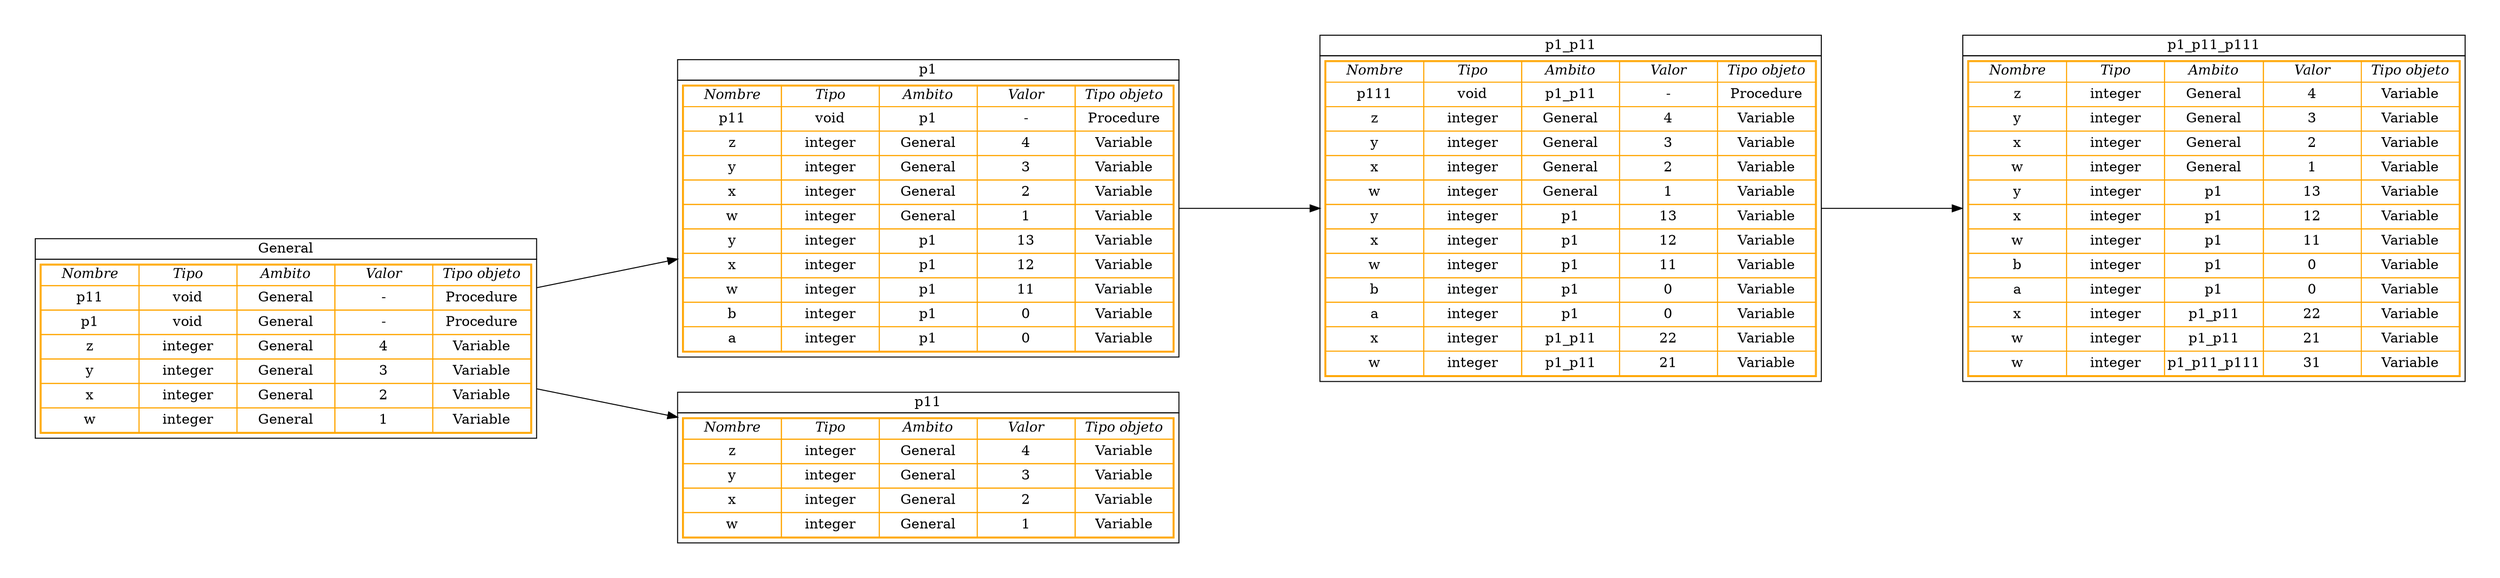 digraph G{
graph [pad="0.5", nodesep="0.5", ranksep="2"]
node[shape = plain]
rankdir = LR;
p1_p11_p111[label=<
<table border='0' cellborder='1' cellspacing='0'>
<tr>
<td>p1_p11_p111</td></tr>
<tr>
<td cellpadding='4'>
<table color='orange' cellspacing='0'>
<tr>
<td width='100'><i>Nombre</i></td>
<td width='100'><i>Tipo</i></td>
<td width='100'><i>Ambito</i></td>
<td width='100'><i>Valor</i></td>
<td width='100'><i>Tipo objeto</i></td>
</tr>

<tr>
	<td height='25'>z</td>
	<td height='25'>integer</td>
	<td height='25'>General</td>
	<td height='25'>4</td>
	<td height='25'>Variable</td>
</tr>
<tr>
	<td height='25'>y</td>
	<td height='25'>integer</td>
	<td height='25'>General</td>
	<td height='25'>3</td>
	<td height='25'>Variable</td>
</tr>
<tr>
	<td height='25'>x</td>
	<td height='25'>integer</td>
	<td height='25'>General</td>
	<td height='25'>2</td>
	<td height='25'>Variable</td>
</tr>
<tr>
	<td height='25'>w</td>
	<td height='25'>integer</td>
	<td height='25'>General</td>
	<td height='25'>1</td>
	<td height='25'>Variable</td>
</tr>
<tr>
	<td height='25'>y</td>
	<td height='25'>integer</td>
	<td height='25'>p1</td>
	<td height='25'>13</td>
	<td height='25'>Variable</td>
</tr>
<tr>
	<td height='25'>x</td>
	<td height='25'>integer</td>
	<td height='25'>p1</td>
	<td height='25'>12</td>
	<td height='25'>Variable</td>
</tr>
<tr>
	<td height='25'>w</td>
	<td height='25'>integer</td>
	<td height='25'>p1</td>
	<td height='25'>11</td>
	<td height='25'>Variable</td>
</tr>
<tr>
	<td height='25'>b</td>
	<td height='25'>integer</td>
	<td height='25'>p1</td>
	<td height='25'>0</td>
	<td height='25'>Variable</td>
</tr>
<tr>
	<td height='25'>a</td>
	<td height='25'>integer</td>
	<td height='25'>p1</td>
	<td height='25'>0</td>
	<td height='25'>Variable</td>
</tr>
<tr>
	<td height='25'>x</td>
	<td height='25'>integer</td>
	<td height='25'>p1_p11</td>
	<td height='25'>22</td>
	<td height='25'>Variable</td>
</tr>
<tr>
	<td height='25'>w</td>
	<td height='25'>integer</td>
	<td height='25'>p1_p11</td>
	<td height='25'>21</td>
	<td height='25'>Variable</td>
</tr>
<tr>
	<td height='25'>w</td>
	<td height='25'>integer</td>
	<td height='25'>p1_p11_p111</td>
	<td height='25'>31</td>
	<td height='25'>Variable</td>
</tr></table>
</td>
</tr>
 </table>>];
p1_p11[label=<
<table border='0' cellborder='1' cellspacing='0'>
<tr>
<td>p1_p11</td></tr>
<tr>
<td cellpadding='4'>
<table color='orange' cellspacing='0'>
<tr>
<td width='100'><i>Nombre</i></td>
<td width='100'><i>Tipo</i></td>
<td width='100'><i>Ambito</i></td>
<td width='100'><i>Valor</i></td>
<td width='100'><i>Tipo objeto</i></td>
</tr>
<tr>
<td height='25'>p111</td>
<td height='25'>void</td>
<td height='25'>p1_p11</td>
<td height='25'>-</td>
<td height='25'>Procedure</td>
</tr>
<tr>
	<td height='25'>z</td>
	<td height='25'>integer</td>
	<td height='25'>General</td>
	<td height='25'>4</td>
	<td height='25'>Variable</td>
</tr>
<tr>
	<td height='25'>y</td>
	<td height='25'>integer</td>
	<td height='25'>General</td>
	<td height='25'>3</td>
	<td height='25'>Variable</td>
</tr>
<tr>
	<td height='25'>x</td>
	<td height='25'>integer</td>
	<td height='25'>General</td>
	<td height='25'>2</td>
	<td height='25'>Variable</td>
</tr>
<tr>
	<td height='25'>w</td>
	<td height='25'>integer</td>
	<td height='25'>General</td>
	<td height='25'>1</td>
	<td height='25'>Variable</td>
</tr>
<tr>
	<td height='25'>y</td>
	<td height='25'>integer</td>
	<td height='25'>p1</td>
	<td height='25'>13</td>
	<td height='25'>Variable</td>
</tr>
<tr>
	<td height='25'>x</td>
	<td height='25'>integer</td>
	<td height='25'>p1</td>
	<td height='25'>12</td>
	<td height='25'>Variable</td>
</tr>
<tr>
	<td height='25'>w</td>
	<td height='25'>integer</td>
	<td height='25'>p1</td>
	<td height='25'>11</td>
	<td height='25'>Variable</td>
</tr>
<tr>
	<td height='25'>b</td>
	<td height='25'>integer</td>
	<td height='25'>p1</td>
	<td height='25'>0</td>
	<td height='25'>Variable</td>
</tr>
<tr>
	<td height='25'>a</td>
	<td height='25'>integer</td>
	<td height='25'>p1</td>
	<td height='25'>0</td>
	<td height='25'>Variable</td>
</tr>
<tr>
	<td height='25'>x</td>
	<td height='25'>integer</td>
	<td height='25'>p1_p11</td>
	<td height='25'>22</td>
	<td height='25'>Variable</td>
</tr>
<tr>
	<td height='25'>w</td>
	<td height='25'>integer</td>
	<td height='25'>p1_p11</td>
	<td height='25'>21</td>
	<td height='25'>Variable</td>
</tr></table>
</td>
</tr>
 </table>>];
p1[label=<
<table border='0' cellborder='1' cellspacing='0'>
<tr>
<td>p1</td></tr>
<tr>
<td cellpadding='4'>
<table color='orange' cellspacing='0'>
<tr>
<td width='100'><i>Nombre</i></td>
<td width='100'><i>Tipo</i></td>
<td width='100'><i>Ambito</i></td>
<td width='100'><i>Valor</i></td>
<td width='100'><i>Tipo objeto</i></td>
</tr>
<tr>
<td height='25'>p11</td>
<td height='25'>void</td>
<td height='25'>p1</td>
<td height='25'>-</td>
<td height='25'>Procedure</td>
</tr>
<tr>
	<td height='25'>z</td>
	<td height='25'>integer</td>
	<td height='25'>General</td>
	<td height='25'>4</td>
	<td height='25'>Variable</td>
</tr>
<tr>
	<td height='25'>y</td>
	<td height='25'>integer</td>
	<td height='25'>General</td>
	<td height='25'>3</td>
	<td height='25'>Variable</td>
</tr>
<tr>
	<td height='25'>x</td>
	<td height='25'>integer</td>
	<td height='25'>General</td>
	<td height='25'>2</td>
	<td height='25'>Variable</td>
</tr>
<tr>
	<td height='25'>w</td>
	<td height='25'>integer</td>
	<td height='25'>General</td>
	<td height='25'>1</td>
	<td height='25'>Variable</td>
</tr>
<tr>
	<td height='25'>y</td>
	<td height='25'>integer</td>
	<td height='25'>p1</td>
	<td height='25'>13</td>
	<td height='25'>Variable</td>
</tr>
<tr>
	<td height='25'>x</td>
	<td height='25'>integer</td>
	<td height='25'>p1</td>
	<td height='25'>12</td>
	<td height='25'>Variable</td>
</tr>
<tr>
	<td height='25'>w</td>
	<td height='25'>integer</td>
	<td height='25'>p1</td>
	<td height='25'>11</td>
	<td height='25'>Variable</td>
</tr>
<tr>
	<td height='25'>b</td>
	<td height='25'>integer</td>
	<td height='25'>p1</td>
	<td height='25'>0</td>
	<td height='25'>Variable</td>
</tr>
<tr>
	<td height='25'>a</td>
	<td height='25'>integer</td>
	<td height='25'>p1</td>
	<td height='25'>0</td>
	<td height='25'>Variable</td>
</tr></table>
</td>
</tr>
 </table>>];
p11[label=<
<table border='0' cellborder='1' cellspacing='0'>
<tr>
<td>p11</td></tr>
<tr>
<td cellpadding='4'>
<table color='orange' cellspacing='0'>
<tr>
<td width='100'><i>Nombre</i></td>
<td width='100'><i>Tipo</i></td>
<td width='100'><i>Ambito</i></td>
<td width='100'><i>Valor</i></td>
<td width='100'><i>Tipo objeto</i></td>
</tr>

<tr>
	<td height='25'>z</td>
	<td height='25'>integer</td>
	<td height='25'>General</td>
	<td height='25'>4</td>
	<td height='25'>Variable</td>
</tr>
<tr>
	<td height='25'>y</td>
	<td height='25'>integer</td>
	<td height='25'>General</td>
	<td height='25'>3</td>
	<td height='25'>Variable</td>
</tr>
<tr>
	<td height='25'>x</td>
	<td height='25'>integer</td>
	<td height='25'>General</td>
	<td height='25'>2</td>
	<td height='25'>Variable</td>
</tr>
<tr>
	<td height='25'>w</td>
	<td height='25'>integer</td>
	<td height='25'>General</td>
	<td height='25'>1</td>
	<td height='25'>Variable</td>
</tr></table>
</td>
</tr>
 </table>>];
General[label=<
<table border='0' cellborder='1' cellspacing='0'>
<tr>
<td>General</td></tr>
<tr>
<td cellpadding='4'>
<table color='orange' cellspacing='0'>
<tr>
<td width='100'><i>Nombre</i></td>
<td width='100'><i>Tipo</i></td>
<td width='100'><i>Ambito</i></td>
<td width='100'><i>Valor</i></td>
<td width='100'><i>Tipo objeto</i></td>
</tr>
<tr>
<td height='25'>p11</td>
<td height='25'>void</td>
<td height='25'>General</td>
<td height='25'>-</td>
<td height='25'>Procedure</td>
</tr><tr>
<td height='25'>p1</td>
<td height='25'>void</td>
<td height='25'>General</td>
<td height='25'>-</td>
<td height='25'>Procedure</td>
</tr>
<tr>
	<td height='25'>z</td>
	<td height='25'>integer</td>
	<td height='25'>General</td>
	<td height='25'>4</td>
	<td height='25'>Variable</td>
</tr>
<tr>
	<td height='25'>y</td>
	<td height='25'>integer</td>
	<td height='25'>General</td>
	<td height='25'>3</td>
	<td height='25'>Variable</td>
</tr>
<tr>
	<td height='25'>x</td>
	<td height='25'>integer</td>
	<td height='25'>General</td>
	<td height='25'>2</td>
	<td height='25'>Variable</td>
</tr>
<tr>
	<td height='25'>w</td>
	<td height='25'>integer</td>
	<td height='25'>General</td>
	<td height='25'>1</td>
	<td height='25'>Variable</td>
</tr></table>
</td>
</tr>
 </table>>];
p1_p11->p1_p11_p111;
p1->p1_p11;
General->p1;
General->p11;
}